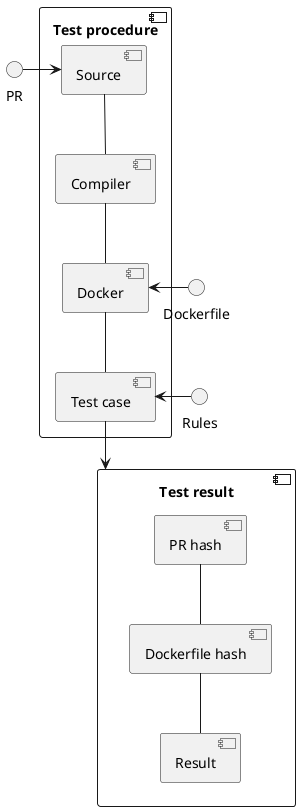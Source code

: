 @startuml

component "Test procedure" as tp {
    component Source as p
    component Compiler as c
    component Docker as d
    component "Test case" as t
}

p -- c
c -- d
d -- t

PR -right-> p
Dockerfile -right-> d
Rules -right-> t

component "Test result" as r {
    component Result as rr
    component "PR hash" as rh
    component "Dockerfile hash" as rd
}

rh -- rd
rd -- rr
t -down-> r

@enduml